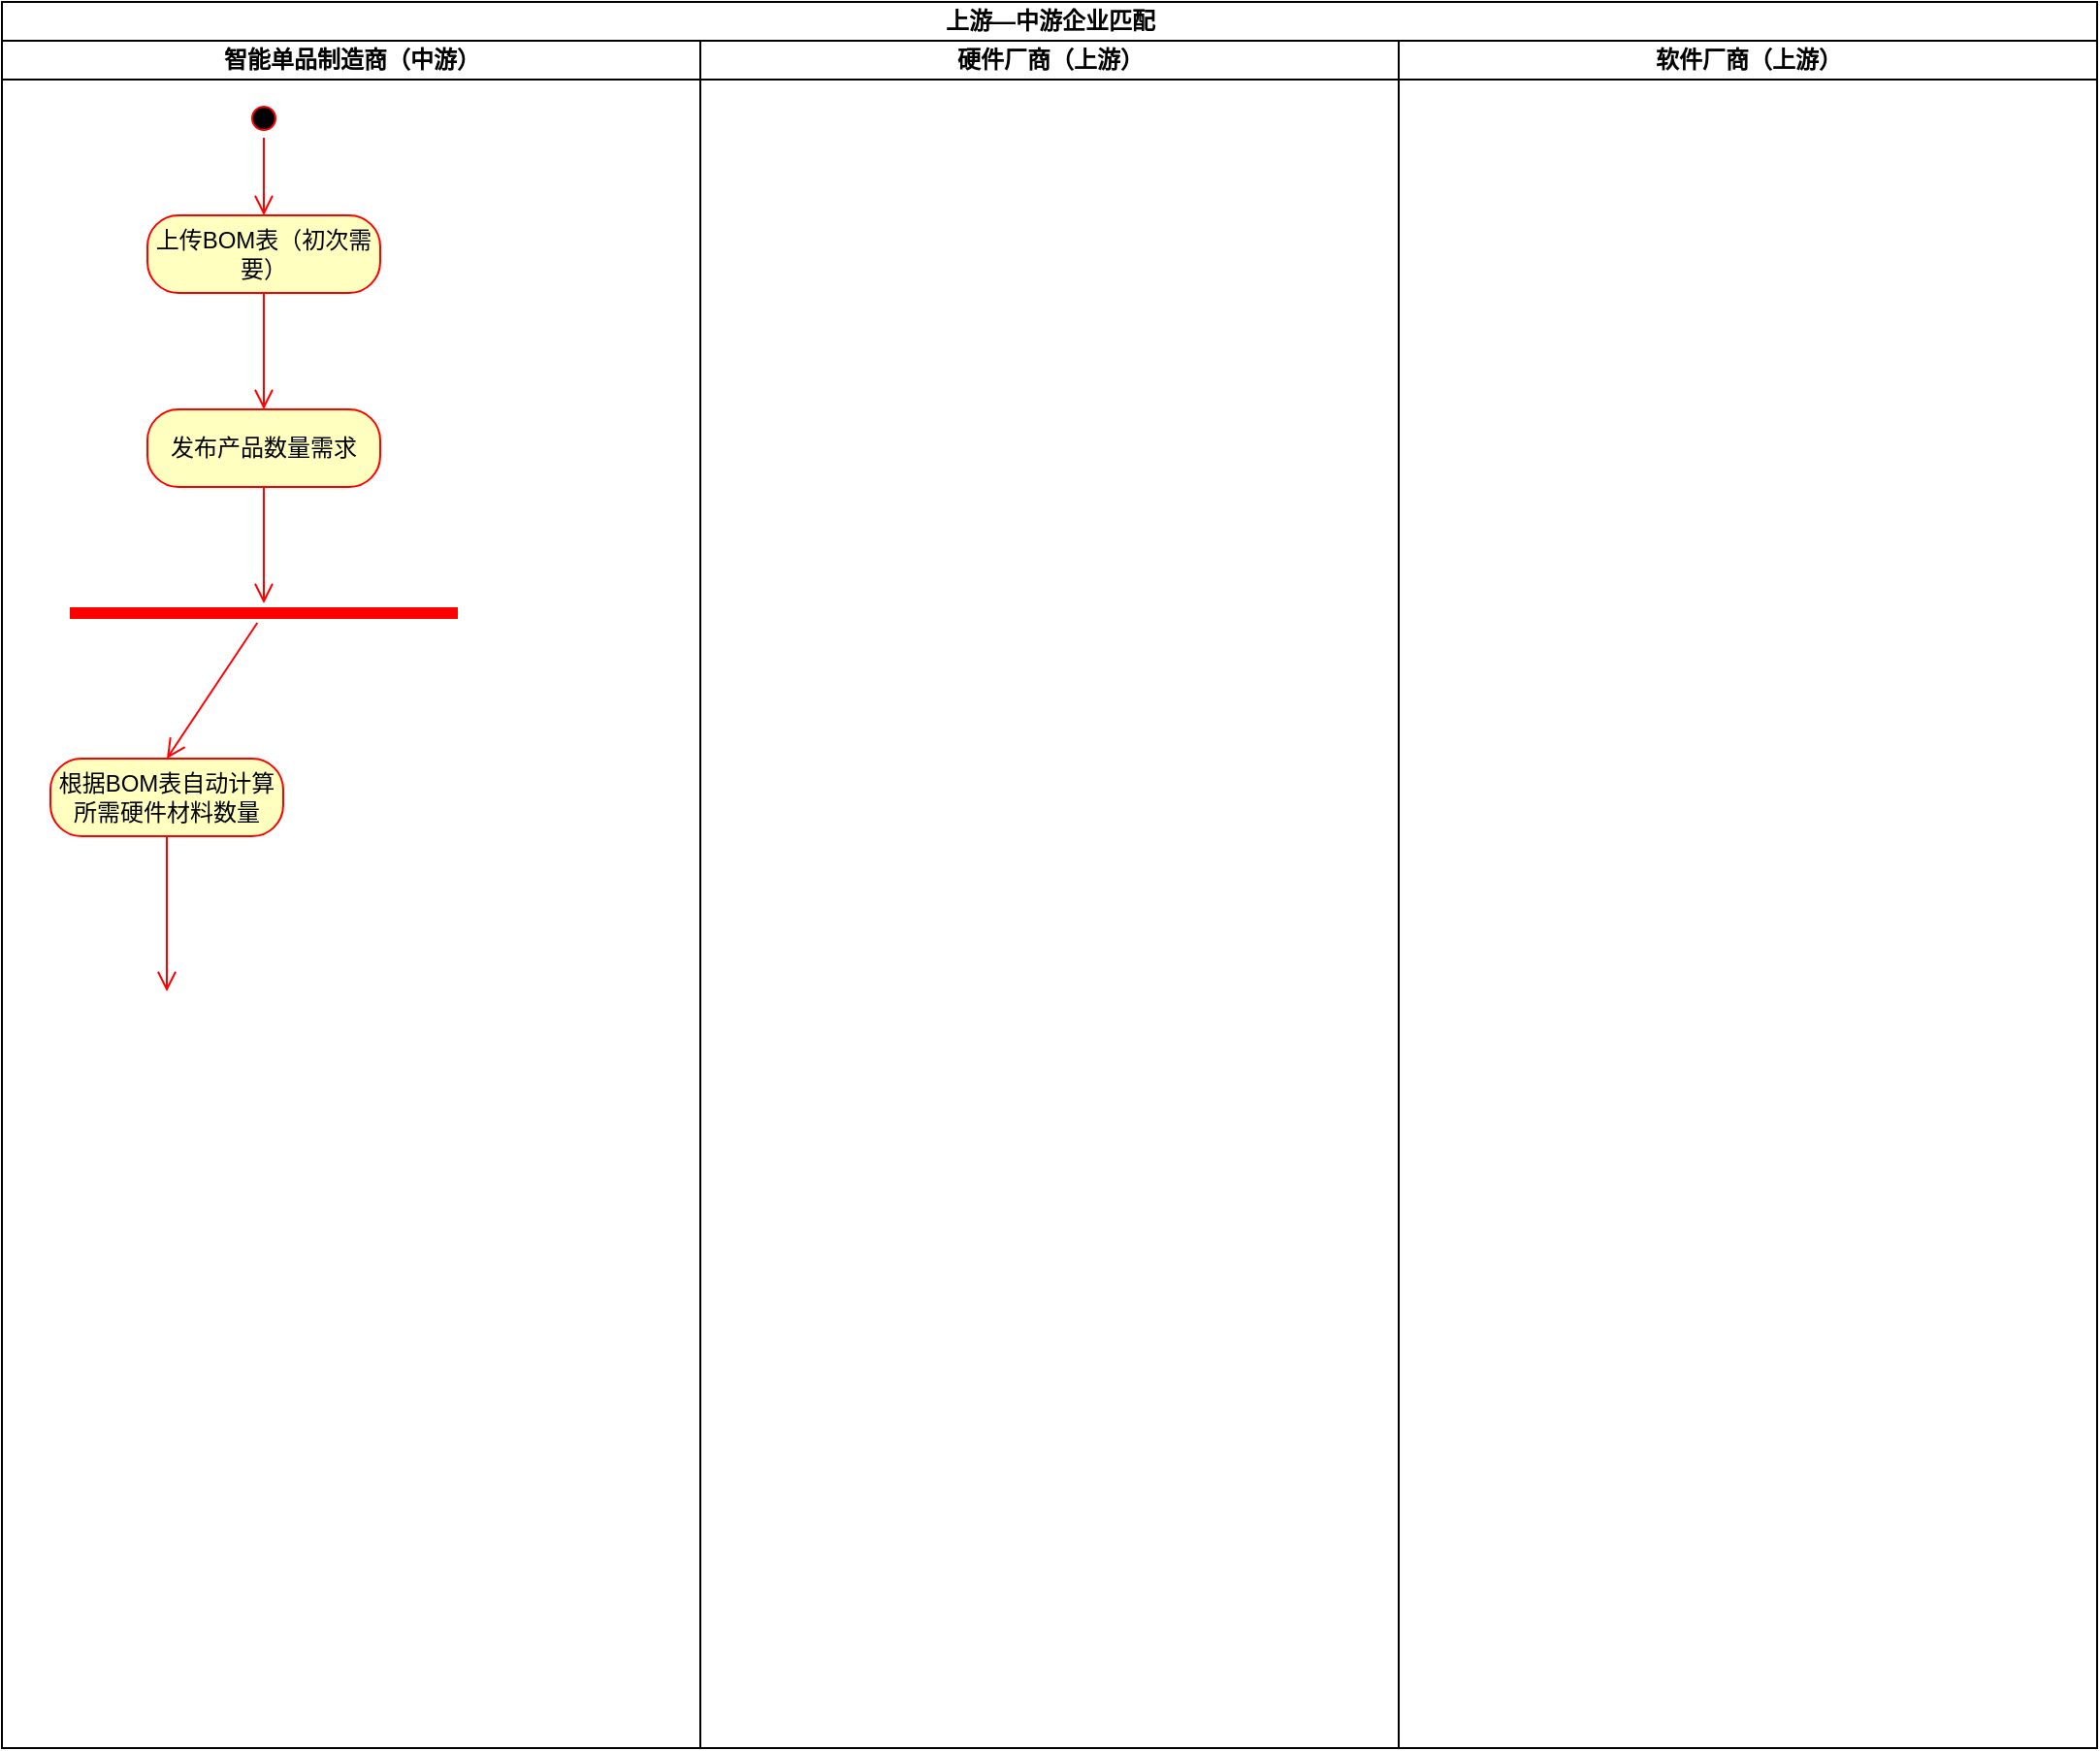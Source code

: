 <mxfile version="25.0.3">
  <diagram id="prtHgNgQTEPvFCAcTncT" name="Page-1">
    <mxGraphModel dx="795" dy="297" grid="1" gridSize="10" guides="1" tooltips="1" connect="1" arrows="1" fold="1" page="1" pageScale="1" pageWidth="2339" pageHeight="3300" math="0" shadow="0">
      <root>
        <mxCell id="0" />
        <mxCell id="1" parent="0" />
        <mxCell id="G4k473hNy3UlmJ6TiarO-14" value="上游—中游企业匹配" style="swimlane;childLayout=stackLayout;resizeParent=1;resizeParentMax=0;startSize=20;html=1;" vertex="1" parent="1">
          <mxGeometry x="360.0" y="370" width="1080" height="900" as="geometry" />
        </mxCell>
        <mxCell id="G4k473hNy3UlmJ6TiarO-15" value="智能单品制造商（中游）" style="swimlane;startSize=20;html=1;" vertex="1" parent="G4k473hNy3UlmJ6TiarO-14">
          <mxGeometry y="20" width="360" height="880" as="geometry" />
        </mxCell>
        <mxCell id="G4k473hNy3UlmJ6TiarO-25" value="" style="edgeStyle=orthogonalEdgeStyle;html=1;verticalAlign=bottom;endArrow=open;endSize=8;strokeColor=#ff0000;rounded=0;" edge="1" source="G4k473hNy3UlmJ6TiarO-24" parent="G4k473hNy3UlmJ6TiarO-15">
          <mxGeometry relative="1" as="geometry">
            <mxPoint x="85.0" y="490" as="targetPoint" />
          </mxGeometry>
        </mxCell>
        <mxCell id="G4k473hNy3UlmJ6TiarO-18" value="" style="ellipse;html=1;shape=startState;fillColor=#000000;strokeColor=#ff0000;" vertex="1" parent="G4k473hNy3UlmJ6TiarO-15">
          <mxGeometry x="125" y="30" width="20" height="20" as="geometry" />
        </mxCell>
        <mxCell id="G4k473hNy3UlmJ6TiarO-19" value="" style="edgeStyle=orthogonalEdgeStyle;html=1;verticalAlign=bottom;endArrow=open;endSize=8;strokeColor=#ff0000;rounded=0;" edge="1" source="G4k473hNy3UlmJ6TiarO-18" parent="G4k473hNy3UlmJ6TiarO-15">
          <mxGeometry relative="1" as="geometry">
            <mxPoint x="135.0" y="90" as="targetPoint" />
          </mxGeometry>
        </mxCell>
        <mxCell id="G4k473hNy3UlmJ6TiarO-20" value="上传BOM表（初次需要）" style="rounded=1;whiteSpace=wrap;html=1;arcSize=40;fontColor=#000000;fillColor=#ffffc0;strokeColor=#ff0000;" vertex="1" parent="G4k473hNy3UlmJ6TiarO-15">
          <mxGeometry x="75.0" y="90" width="120" height="40" as="geometry" />
        </mxCell>
        <mxCell id="G4k473hNy3UlmJ6TiarO-21" value="" style="edgeStyle=orthogonalEdgeStyle;html=1;verticalAlign=bottom;endArrow=open;endSize=8;strokeColor=#ff0000;rounded=0;" edge="1" source="G4k473hNy3UlmJ6TiarO-20" parent="G4k473hNy3UlmJ6TiarO-15">
          <mxGeometry relative="1" as="geometry">
            <mxPoint x="135.0" y="190" as="targetPoint" />
          </mxGeometry>
        </mxCell>
        <mxCell id="G4k473hNy3UlmJ6TiarO-22" value="发布产品数量需求" style="rounded=1;whiteSpace=wrap;html=1;arcSize=40;fontColor=#000000;fillColor=#ffffc0;strokeColor=#ff0000;" vertex="1" parent="G4k473hNy3UlmJ6TiarO-15">
          <mxGeometry x="75.0" y="190" width="120" height="40" as="geometry" />
        </mxCell>
        <mxCell id="G4k473hNy3UlmJ6TiarO-23" value="" style="edgeStyle=orthogonalEdgeStyle;html=1;verticalAlign=bottom;endArrow=open;endSize=8;strokeColor=#ff0000;rounded=0;" edge="1" source="G4k473hNy3UlmJ6TiarO-22" parent="G4k473hNy3UlmJ6TiarO-15">
          <mxGeometry relative="1" as="geometry">
            <mxPoint x="135.0" y="290" as="targetPoint" />
          </mxGeometry>
        </mxCell>
        <mxCell id="G4k473hNy3UlmJ6TiarO-26" value="" style="shape=line;html=1;strokeWidth=6;strokeColor=#ff0000;" vertex="1" parent="G4k473hNy3UlmJ6TiarO-15">
          <mxGeometry x="35.0" y="290" width="200" height="10" as="geometry" />
        </mxCell>
        <mxCell id="G4k473hNy3UlmJ6TiarO-27" value="" style="html=1;verticalAlign=bottom;endArrow=open;endSize=8;strokeColor=#ff0000;rounded=0;entryX=0.5;entryY=0;entryDx=0;entryDy=0;" edge="1" source="G4k473hNy3UlmJ6TiarO-26" parent="G4k473hNy3UlmJ6TiarO-15" target="G4k473hNy3UlmJ6TiarO-24">
          <mxGeometry relative="1" as="geometry">
            <mxPoint x="135.0" y="370" as="targetPoint" />
          </mxGeometry>
        </mxCell>
        <mxCell id="G4k473hNy3UlmJ6TiarO-24" value="根据BOM表自动计算所需硬件材料数量" style="rounded=1;whiteSpace=wrap;html=1;arcSize=40;fontColor=#000000;fillColor=#ffffc0;strokeColor=#ff0000;" vertex="1" parent="G4k473hNy3UlmJ6TiarO-15">
          <mxGeometry x="25.0" y="370" width="120" height="40" as="geometry" />
        </mxCell>
        <mxCell id="G4k473hNy3UlmJ6TiarO-16" value="硬件厂商（上游）" style="swimlane;startSize=20;html=1;" vertex="1" parent="G4k473hNy3UlmJ6TiarO-14">
          <mxGeometry x="360" y="20" width="360" height="880" as="geometry" />
        </mxCell>
        <mxCell id="G4k473hNy3UlmJ6TiarO-17" value="软件厂商（上游）" style="swimlane;startSize=20;html=1;" vertex="1" parent="G4k473hNy3UlmJ6TiarO-14">
          <mxGeometry x="720" y="20" width="360" height="880" as="geometry" />
        </mxCell>
      </root>
    </mxGraphModel>
  </diagram>
</mxfile>
